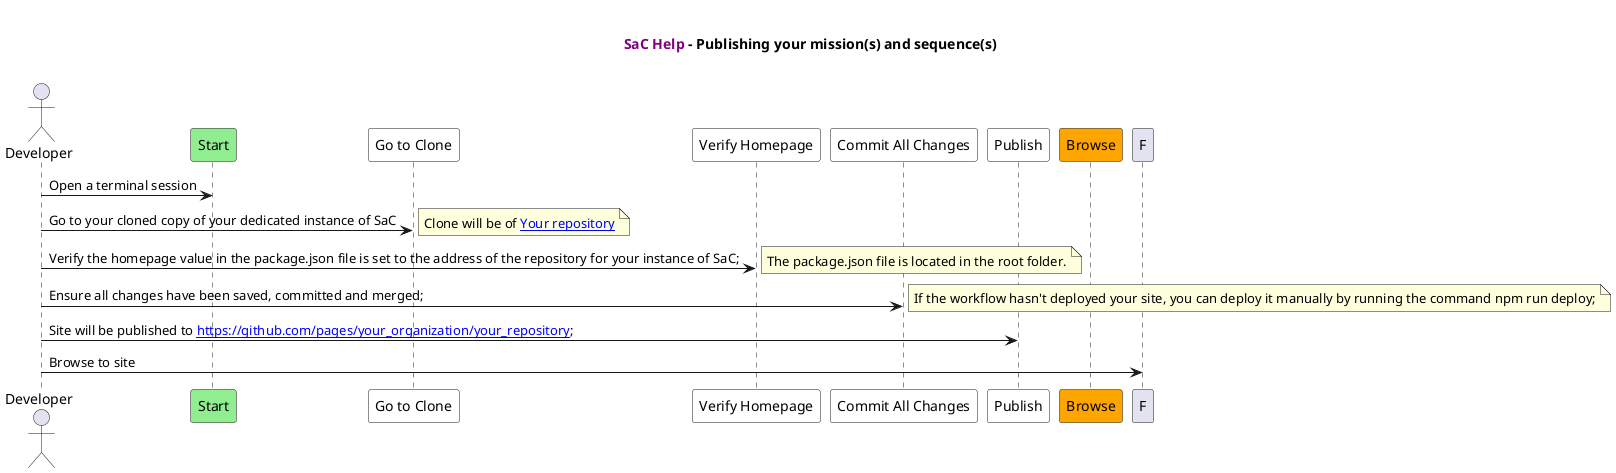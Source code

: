 @startuml

title

  <font color=purple><b>SaC Help</b></font> - Publishing your mission(s) and sequence(s)

end title

actor Developer
participant "Start" as A #lightGreen
participant "Go to Clone" as B #white
participant "Verify Homepage" as C #white
participant "Commit All Changes" as D #white
participant "Publish" as E #white
participant "Browse" as G #orange

Developer -> A: Open a terminal session
Developer -> B: Go to your cloned copy of your dedicated instance of SaC
note right
   Clone will be of [[https://github.com/your_organization/your_repository{Right click to open in a new window or a new tab} Your repository]]
end note
Developer -> C: Verify the homepage value in the package.json file is set to the address of the repository for your instance of SaC;
note right
  The package.json file is located in the root folder.
end note
Developer -> D: Ensure all changes have been saved, committed and merged;
note right
  If the workflow hasn't deployed your site, you can deploy it manually by running the command npm run deploy;
end note
Developer -> E: Site will be published to [[https://github.com/pages/your_organization/your_repository https://github.com/pages/your_organization/your_repository]];
Developer -> F: Browse to site
@enduml